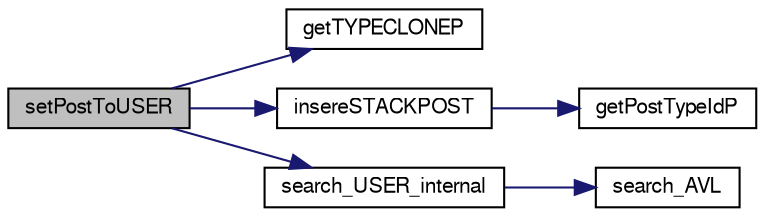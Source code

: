digraph "setPostToUSER"
{
  edge [fontname="FreeSans",fontsize="10",labelfontname="FreeSans",labelfontsize="10"];
  node [fontname="FreeSans",fontsize="10",shape=record];
  rankdir="LR";
  Node1 [label="setPostToUSER",height=0.2,width=0.4,color="black", fillcolor="grey75", style="filled", fontcolor="black"];
  Node1 -> Node2 [color="midnightblue",fontsize="10",style="solid",fontname="FreeSans"];
  Node2 [label="getTYPECLONEP",height=0.2,width=0.4,color="black", fillcolor="white", style="filled",URL="$mypost_8c.html#abb640995de1fbdd60bbb9bb3df06dfd4",tooltip="Função que verifica se um post é clone ou não. "];
  Node1 -> Node3 [color="midnightblue",fontsize="10",style="solid",fontname="FreeSans"];
  Node3 [label="insereSTACKPOST",height=0.2,width=0.4,color="black", fillcolor="white", style="filled",URL="$mypost_8c.html#a5eebc7120fc7545535af7c5d4584f028",tooltip="Função que insere um elemento numa stackpost. "];
  Node3 -> Node4 [color="midnightblue",fontsize="10",style="solid",fontname="FreeSans"];
  Node4 [label="getPostTypeIdP",height=0.2,width=0.4,color="black", fillcolor="white", style="filled",URL="$mypost_8c.html#a514d82e76edef763f417b1a75d92939e",tooltip="Função que obtém o TypeId de um post. "];
  Node1 -> Node5 [color="midnightblue",fontsize="10",style="solid",fontname="FreeSans"];
  Node5 [label="search_USER_internal",height=0.2,width=0.4,color="black", fillcolor="white", style="filled",URL="$myuser_8c.html#ae92c6fe9feb2b00c1ad4620532cef7c1",tooltip="Função que procura um user na estrutura sem clone. "];
  Node5 -> Node6 [color="midnightblue",fontsize="10",style="solid",fontname="FreeSans"];
  Node6 [label="search_AVL",height=0.2,width=0.4,color="black", fillcolor="white", style="filled",URL="$mytree_8c.html#aa4afa2c50dd5ec034929cac768d520db",tooltip="Função que procura um elemento na árvore. "];
}
